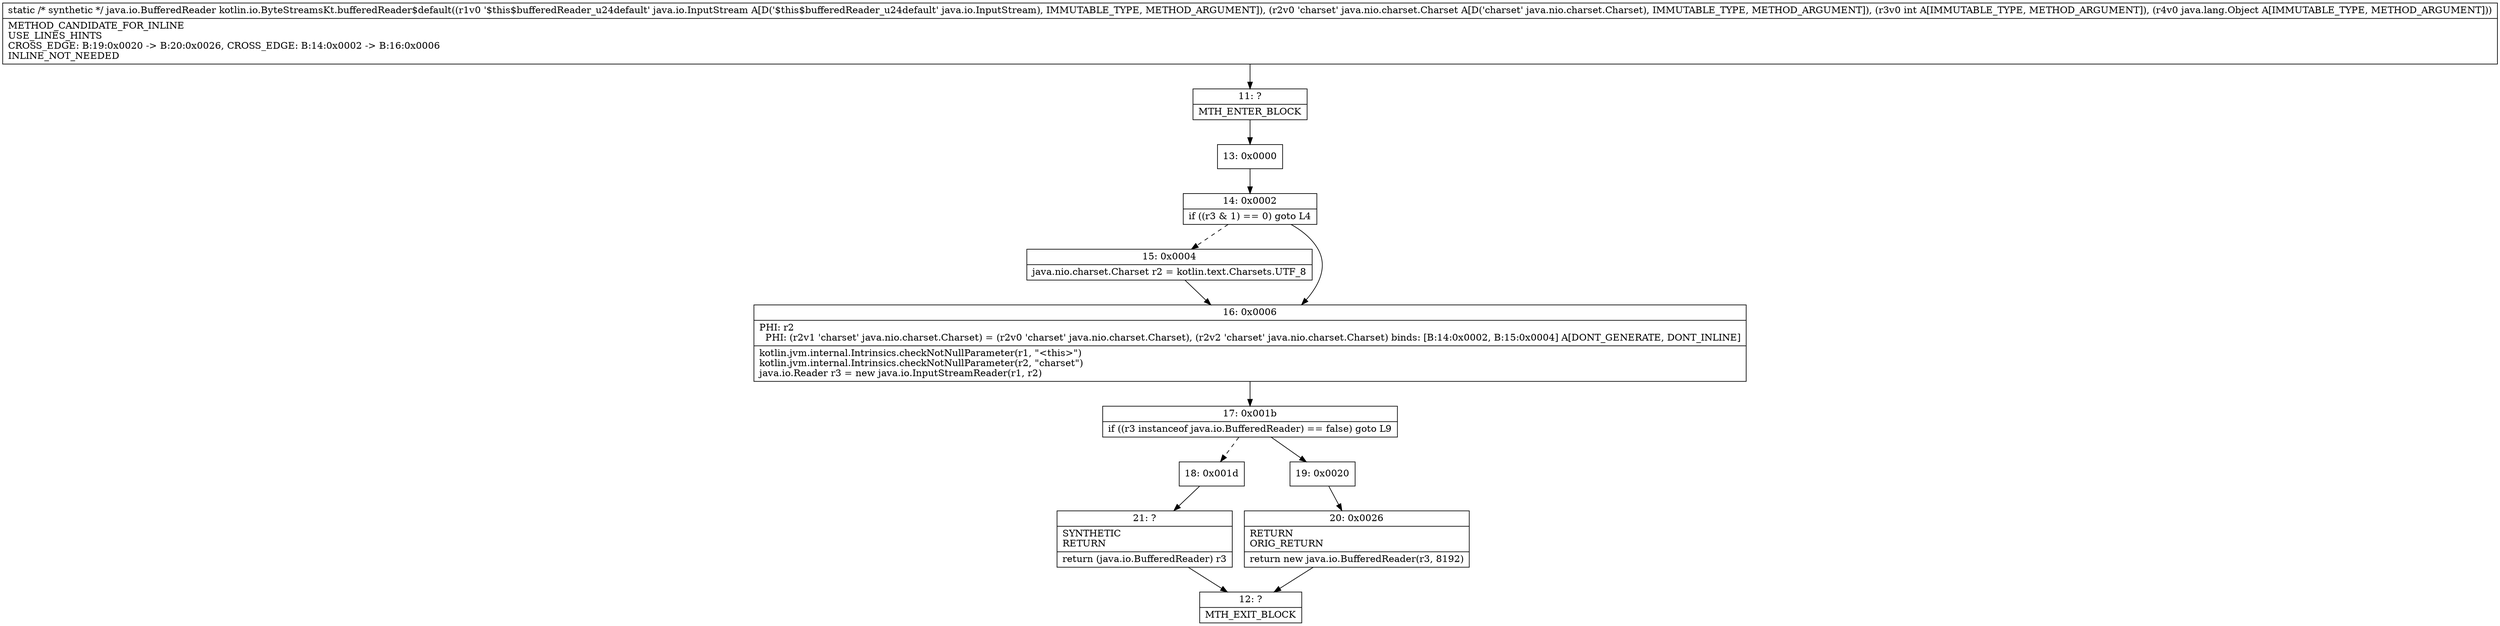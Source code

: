 digraph "CFG forkotlin.io.ByteStreamsKt.bufferedReader$default(Ljava\/io\/InputStream;Ljava\/nio\/charset\/Charset;ILjava\/lang\/Object;)Ljava\/io\/BufferedReader;" {
Node_11 [shape=record,label="{11\:\ ?|MTH_ENTER_BLOCK\l}"];
Node_13 [shape=record,label="{13\:\ 0x0000}"];
Node_14 [shape=record,label="{14\:\ 0x0002|if ((r3 & 1) == 0) goto L4\l}"];
Node_15 [shape=record,label="{15\:\ 0x0004|java.nio.charset.Charset r2 = kotlin.text.Charsets.UTF_8\l}"];
Node_16 [shape=record,label="{16\:\ 0x0006|PHI: r2 \l  PHI: (r2v1 'charset' java.nio.charset.Charset) = (r2v0 'charset' java.nio.charset.Charset), (r2v2 'charset' java.nio.charset.Charset) binds: [B:14:0x0002, B:15:0x0004] A[DONT_GENERATE, DONT_INLINE]\l|kotlin.jvm.internal.Intrinsics.checkNotNullParameter(r1, \"\<this\>\")\lkotlin.jvm.internal.Intrinsics.checkNotNullParameter(r2, \"charset\")\ljava.io.Reader r3 = new java.io.InputStreamReader(r1, r2)\l}"];
Node_17 [shape=record,label="{17\:\ 0x001b|if ((r3 instanceof java.io.BufferedReader) == false) goto L9\l}"];
Node_18 [shape=record,label="{18\:\ 0x001d}"];
Node_21 [shape=record,label="{21\:\ ?|SYNTHETIC\lRETURN\l|return (java.io.BufferedReader) r3\l}"];
Node_12 [shape=record,label="{12\:\ ?|MTH_EXIT_BLOCK\l}"];
Node_19 [shape=record,label="{19\:\ 0x0020}"];
Node_20 [shape=record,label="{20\:\ 0x0026|RETURN\lORIG_RETURN\l|return new java.io.BufferedReader(r3, 8192)\l}"];
MethodNode[shape=record,label="{static \/* synthetic *\/ java.io.BufferedReader kotlin.io.ByteStreamsKt.bufferedReader$default((r1v0 '$this$bufferedReader_u24default' java.io.InputStream A[D('$this$bufferedReader_u24default' java.io.InputStream), IMMUTABLE_TYPE, METHOD_ARGUMENT]), (r2v0 'charset' java.nio.charset.Charset A[D('charset' java.nio.charset.Charset), IMMUTABLE_TYPE, METHOD_ARGUMENT]), (r3v0 int A[IMMUTABLE_TYPE, METHOD_ARGUMENT]), (r4v0 java.lang.Object A[IMMUTABLE_TYPE, METHOD_ARGUMENT]))  | METHOD_CANDIDATE_FOR_INLINE\lUSE_LINES_HINTS\lCROSS_EDGE: B:19:0x0020 \-\> B:20:0x0026, CROSS_EDGE: B:14:0x0002 \-\> B:16:0x0006\lINLINE_NOT_NEEDED\l}"];
MethodNode -> Node_11;Node_11 -> Node_13;
Node_13 -> Node_14;
Node_14 -> Node_15[style=dashed];
Node_14 -> Node_16;
Node_15 -> Node_16;
Node_16 -> Node_17;
Node_17 -> Node_18[style=dashed];
Node_17 -> Node_19;
Node_18 -> Node_21;
Node_21 -> Node_12;
Node_19 -> Node_20;
Node_20 -> Node_12;
}

